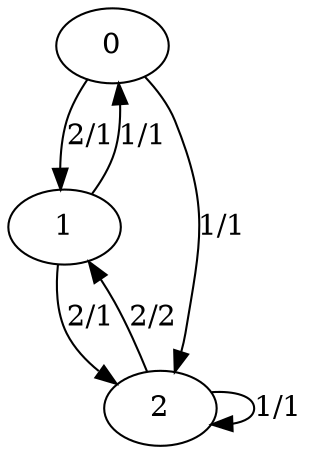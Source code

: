 digraph G {
0;
1;
2;
0->2  [label="1/1", weight="1/1"];
0->1  [label="2/1", weight="2/1"];
1->0  [label="1/1", weight="1/1"];
1->2  [label="2/1", weight="2/1"];
2->2  [label="1/1", weight="1/1"];
2->1  [label="2/2", weight="2/2"];
}
